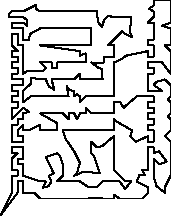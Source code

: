 unitsize(0.001cm);
// 53100.2
draw((200,400)--(200,500));
draw((200,500)--(200,600));
draw((200,600)--(200,700));
draw((200,700)--(300,700));
draw((300,700)--(300,800));
draw((300,800)--(200,800));
draw((200,800)--(200,900));
draw((200,900)--(200,1000));
draw((200,1000)--(300,1100));
draw((300,1100)--(200,1100));
draw((200,1100)--(200,1200));
draw((200,1200)--(300,1200));
draw((300,1200)--(400,1200));
draw((400,1200)--(400,1100));
draw((400,1100)--(400,1000));
draw((400,1000)--(300,1000));
draw((300,1000)--(300,900));
draw((300,900)--(400,900));
draw((400,900)--(400,800));
draw((400,800)--(400,700));
draw((400,700)--(700,600));
draw((700,600)--(800,600));
draw((800,600)--(750,490));
draw((750,490)--(850,520));
draw((850,520)--(900,600));
draw((900,600)--(850,700));
draw((850,700)--(939,740));
draw((939,740)--(800,1030));
draw((800,1030)--(1000,1100));
draw((1000,1100)--(1050,1050));
draw((1050,1050)--(1100,900));
draw((1100,900)--(1100,700));
draw((1100,700)--(1000,600));
draw((1000,600)--(1100,600));
draw((1100,600)--(1200,600));
draw((1200,600)--(1300,600));
draw((1300,600)--(1400,600));
draw((1400,600)--(1550,500));
draw((1550,500)--(1710,510));
draw((1710,510)--(1800,600));
draw((1800,600)--(1900,600));
draw((1900,600)--(2000,600));
draw((2000,600)--(2100,600));
draw((2100,600)--(2200,469));
draw((2200,469)--(2300,600));
draw((2300,600)--(2200,600));
draw((2200,600)--(2000,800));
draw((2000,800)--(2000,900));
draw((2000,900)--(2000,1000));
draw((2000,1000)--(2000,1100));
draw((2000,1100)--(2000,1200));
draw((2000,1200)--(2000,1300));
draw((2000,1300)--(2000,1400));
draw((2000,1400)--(1800,1230));
draw((1800,1230)--(1700,1200));
draw((1700,1200)--(1600,1300));
draw((1600,1300)--(1600,1100));
draw((1600,1100)--(1650,1050));
draw((1650,1050)--(1750,750));
draw((1750,750)--(1450,770));
draw((1450,770)--(1300,700));
draw((1300,700)--(1350,750));
draw((1350,750)--(1400,930));
draw((1400,930)--(1300,1130));
draw((1300,1130)--(1150,1350));
draw((1150,1350)--(1100,1500));
draw((1100,1500)--(1200,1500));
draw((1200,1500)--(1300,1500));
draw((1300,1500)--(1400,1500));
draw((1400,1500)--(1500,1500));
draw((1500,1500)--(1600,1500));
draw((1600,1500)--(1700,1500));
draw((1700,1500)--(1800,1500));
draw((1800,1500)--(2000,1500));
draw((2000,1500)--(2000,1600));
draw((2000,1600)--(2000,1700));
draw((2000,1700)--(2060,1650));
draw((2060,1650)--(2320,1500));
draw((2320,1500)--(2290,1400));
draw((2290,1400)--(2390,1300));
draw((2390,1300)--(2600,1400));
draw((2600,1400)--(2600,1300));
draw((2600,1300)--(2700,1300));
draw((2700,1300)--(2700,1400));
draw((2700,1400)--(2700,1500));
draw((2700,1500)--(2600,1500));
draw((2600,1500)--(2600,1600));
draw((2600,1600)--(2700,1600));
draw((2700,1600)--(2700,1700));
draw((2700,1700)--(2600,1700));
draw((2600,1700)--(2600,1800));
draw((2600,1800)--(2700,1800));
draw((2700,1800)--(2700,1900));
draw((2700,1900)--(2600,1900));
draw((2600,1900)--(2600,2000));
draw((2600,2000)--(2700,2000));
draw((2700,2000)--(2700,2100));
draw((2700,2100)--(2600,2100));
draw((2600,2100)--(2400,2100));
draw((2400,2100)--(2170,1900));
draw((2170,1900)--(2110,2000));
draw((2110,2000)--(2000,2000));
draw((2000,2000)--(2000,1900));
draw((2000,1900)--(2000,1800));
draw((2000,1800)--(1800,1800));
draw((1800,1800)--(1700,1800));
draw((1700,1800)--(1600,1800));
draw((1600,1800)--(1550,1850));
draw((1550,1850)--(1500,1900));
draw((1500,1900)--(1500,1800));
draw((1500,1800)--(1400,1800));
draw((1400,1800)--(1350,1700));
draw((1350,1700)--(1300,1800));
draw((1300,1800)--(1200,1800));
draw((1200,1800)--(1200,1700));
draw((1200,1700)--(1100,1800));
draw((1100,1800)--(1000,1800));
draw((1000,1800)--(900,1800));
draw((900,1800)--(800,1800));
draw((800,1800)--(700,1800));
draw((700,1800)--(1000,1629));
draw((1000,1629)--(1000,1500));
draw((1000,1500)--(900,1500));
draw((900,1500)--(800,1500));
draw((800,1500)--(700,1500));
draw((700,1500)--(700,1600));
draw((700,1600)--(500,1500));
draw((500,1500)--(400,1500));
draw((400,1500)--(400,1600));
draw((400,1600)--(300,1500));
draw((300,1500)--(300,1400));
draw((300,1400)--(400,1400));
draw((400,1400)--(400,1300));
draw((400,1300)--(300,1300));
draw((300,1300)--(200,1300));
draw((200,1300)--(200,1400));
draw((200,1400)--(200,1500));
draw((200,1500)--(200,1600));
draw((200,1600)--(300,1600));
draw((300,1600)--(300,1700));
draw((300,1700)--(400,1700));
draw((400,1700)--(400,1800));
draw((400,1800)--(500,1829));
draw((500,1829)--(400,1900));
draw((400,1900)--(300,1800));
draw((300,1800)--(200,1700));
draw((200,1700)--(200,1800));
draw((200,1800)--(200,1900));
draw((200,1900)--(300,1900));
draw((300,1900)--(300,2000));
draw((300,2000)--(200,2000));
draw((200,2000)--(200,2100));
draw((200,2100)--(300,2100));
draw((300,2100)--(300,2200));
draw((300,2200)--(200,2200));
draw((200,2200)--(200,2300));
draw((200,2300)--(300,2300));
draw((300,2300)--(400,2300));
draw((400,2300)--(400,2400));
draw((400,2400)--(300,2400));
draw((300,2400)--(200,2400));
draw((200,2400)--(200,2500));
draw((200,2500)--(300,2500));
draw((300,2500)--(300,2600));
draw((300,2600)--(200,2600));
draw((200,2600)--(200,2700));
draw((200,2700)--(300,2700));
draw((300,2700)--(300,2800));
draw((300,2800)--(200,2800));
draw((200,2800)--(200,2900));
draw((200,2900)--(300,2900));
draw((300,2900)--(200,3000));
draw((200,3000)--(200,3100));
draw((200,3100)--(200,3200));
draw((200,3200)--(300,3200));
draw((300,3200)--(300,3100));
draw((300,3100)--(300,3000));
draw((300,3000)--(400,3000));
draw((400,3000)--(400,2900));
draw((400,2900)--(400,2800));
draw((400,2800)--(400,2700));
draw((400,2700)--(400,2600));
draw((400,2600)--(400,2500));
draw((400,2500)--(469,2550));
draw((469,2550)--(750,2550));
draw((750,2550)--(800,2600));
draw((800,2600)--(700,2700));
draw((700,2700)--(800,2700));
draw((800,2700)--(900,2700));
draw((900,2700)--(910,2600));
draw((910,2600)--(1000,2600));
draw((1000,2600)--(1000,2700));
draw((1000,2700)--(1100,2700));
draw((1100,2700)--(1200,2700));
draw((1200,2700)--(1300,2700));
draw((1300,2700)--(1400,2700));
draw((1400,2700)--(1500,2700));
draw((1500,2700)--(1500,2800));
draw((1500,2800)--(1500,2860));
draw((1500,2860)--(1400,2820));
draw((1400,2820)--(1400,2900));
draw((1400,2900)--(700,3000));
draw((700,3000)--(800,3000));
draw((800,3000)--(900,3000));
draw((900,3000)--(1000,3000));
draw((1000,3000)--(1100,3000));
draw((1100,3000)--(1200,3000));
draw((1200,3000)--(1300,3000));
draw((1300,3000)--(1400,3000));
draw((1400,3000)--(1500,3000));
draw((1500,3000)--(1600,3000));
draw((1600,3000)--(1600,3300));
draw((1600,3300)--(1500,3300));
draw((1500,3300)--(1400,3300));
draw((1400,3300)--(1300,3300));
draw((1300,3300)--(1200,3300));
draw((1200,3300)--(1100,3300));
draw((1100,3300)--(1000,3300));
draw((1000,3300)--(900,3300));
draw((900,3300)--(800,3300));
draw((800,3300)--(700,3300));
draw((700,3300)--(520,3200));
draw((520,3200)--(500,3100));
draw((500,3100)--(400,3100));
draw((400,3100)--(400,3200));
draw((400,3200)--(400,3300));
draw((400,3300)--(300,3300));
draw((300,3300)--(200,3300));
draw((200,3300)--(200,3400));
draw((200,3400)--(300,3400));
draw((300,3400)--(400,3400));
draw((400,3400)--(469,3350));
draw((469,3350)--(469,3450));
draw((469,3450)--(400,3500));
draw((400,3500)--(300,3500));
draw((300,3500)--(200,3500));
draw((200,3500)--(150,3500));
draw((150,3500)--(150,3550));
draw((150,3550)--(200,3600));
draw((200,3600)--(400,3600));
draw((400,3600)--(620,3709));
draw((620,3709)--(620,3650));
draw((620,3650)--(700,3600));
draw((700,3600)--(800,3600));
draw((800,3600)--(900,3600));
draw((900,3600)--(1000,3600));
draw((1000,3600)--(1100,3600));
draw((1100,3600)--(1200,3600));
draw((1200,3600)--(1300,3600));
draw((1300,3600)--(1400,3600));
draw((1400,3600)--(1500,3600));
draw((1500,3600)--(1600,3600));
draw((1600,3600)--(1700,3600));
draw((1700,3600)--(1720,3409));
draw((1720,3409)--(1790,3330));
draw((1790,3330)--(1829,3450));
draw((1829,3450)--(1900,3520));
draw((1900,3520)--(2000,3500));
draw((2000,3500)--(2300,3500));
draw((2300,3500)--(2300,3400));
draw((2300,3400)--(2280,3250));
draw((2280,3250)--(2320,3150));
draw((2320,3150)--(2200,3200));
draw((2200,3200)--(2150,3250));
draw((2150,3250)--(2100,3200));
draw((2100,3200)--(2050,3150));
draw((2050,3150)--(2000,3100));
draw((2000,3100)--(1900,3000));
draw((1900,3000)--(2000,3000));
draw((2000,3000)--(2000,2900));
draw((2000,2900)--(2000,2800));
draw((2000,2800)--(1829,2800));
draw((1829,2800)--(1829,2700));
draw((1829,2700)--(1690,2680));
draw((1690,2680)--(1600,2700));
draw((1600,2700)--(1720,2610));
draw((1720,2610)--(1790,2580));
draw((1790,2580)--(1800,2400));
draw((1800,2400)--(1700,2400));
draw((1700,2400)--(1600,2400));
draw((1600,2400)--(1500,2400));
draw((1500,2400)--(1400,2400));
draw((1400,2400)--(1400,2500));
draw((1400,2500)--(1300,2400));
draw((1300,2400)--(1200,2400));
draw((1200,2400)--(1100,2400));
draw((1100,2400)--(1000,2400));
draw((1000,2400)--(900,2400));
draw((900,2400)--(950,2220));
draw((950,2220)--(850,2280));
draw((850,2280)--(800,2400));
draw((800,2400)--(700,2400));
draw((700,2400)--(540,2430));
draw((540,2430)--(540,2330));
draw((540,2330)--(400,2200));
draw((400,2200)--(400,2100));
draw((400,2100)--(400,2000));
draw((400,2000)--(530,2100));
draw((530,2100)--(700,2100));
draw((700,2100)--(800,2100));
draw((800,2100)--(900,2100));
draw((900,2100)--(1000,2100));
draw((1000,2100)--(1100,2100));
draw((1100,2100)--(1200,2100));
draw((1200,2100)--(1170,2280));
draw((1170,2280)--(1220,2210));
draw((1220,2210)--(1300,2200));
draw((1300,2200)--(1300,2100));
draw((1300,2100)--(1350,2140));
draw((1350,2140)--(1400,2100));
draw((1400,2100)--(1400,2000));
draw((1400,2000)--(1500,2100));
draw((1500,2100)--(1600,2100));
draw((1600,2100)--(1700,2100));
draw((1700,2100)--(1800,2100));
draw((1800,2100)--(2000,2100));
draw((2000,2100)--(2000,2200));
draw((2000,2200)--(2000,2300));
draw((2000,2300)--(2000,2400));
draw((2000,2400)--(2000,2500));
draw((2000,2500)--(2000,2600));
draw((2000,2600)--(2000,2700));
draw((2000,2700)--(2120,2750));
draw((2120,2750)--(2220,2820));
draw((2220,2820)--(2600,2900));
draw((2600,2900)--(2600,2800));
draw((2600,2800)--(2700,2800));
draw((2700,2800)--(2700,2900));
draw((2700,2900)--(2700,3000));
draw((2700,3000)--(2600,3000));
draw((2600,3000)--(2600,3100));
draw((2600,3100)--(2700,3100));
draw((2700,3100)--(2700,3200));
draw((2700,3200)--(2700,3300));
draw((2700,3300)--(2700,3400));
draw((2700,3400)--(2600,3400));
draw((2600,3400)--(2700,3500));
draw((2700,3500)--(2700,3600));
draw((2700,3600)--(2620,3650));
draw((2620,3650)--(2700,3700));
draw((2700,3700)--(2700,3800));
draw((2700,3800)--(3000,3800));
draw((3000,3800)--(3000,3700));
draw((3000,3700)--(3000,3600));
draw((3000,3600)--(3000,3500));
draw((3000,3500)--(3000,3400));
draw((3000,3400)--(2850,3350));
draw((2850,3350)--(3000,3300));
draw((3000,3300)--(3000,3200));
draw((3000,3200)--(3000,3100));
draw((3000,3100)--(3000,3000));
draw((3000,3000)--(2900,3000));
draw((2900,3000)--(3000,2900));
draw((3000,2900)--(3000,2800));
draw((3000,2800)--(3000,2700));
draw((3000,2700)--(3000,2600));
draw((3000,2600)--(3000,2500));
draw((3000,2500)--(2850,2700));
draw((2850,2700)--(2700,2700));
draw((2700,2700)--(2600,2700));
draw((2600,2700)--(2600,2600));
draw((2600,2600)--(2700,2600));
draw((2700,2600)--(2700,2500));
draw((2700,2500)--(2600,2500));
draw((2600,2500)--(2600,2400));
draw((2600,2400)--(2600,2300));
draw((2600,2300)--(2600,2200));
draw((2600,2200)--(2700,2200));
draw((2700,2200)--(2850,2200));
draw((2850,2200)--(2700,2300));
draw((2700,2300)--(2760,2360));
draw((2760,2360)--(2900,2400));
draw((2900,2400)--(3000,2300));
draw((3000,2300)--(3000,2200));
draw((3000,2200)--(3000,2100));
draw((3000,2100)--(2950,2050));
draw((2950,2050)--(3000,2000));
draw((3000,2000)--(3000,1900));
draw((3000,1900)--(3000,1800));
draw((3000,1800)--(2950,1750));
draw((2950,1750)--(3000,1700));
draw((3000,1700)--(3000,1600));
draw((3000,1600)--(3000,1500));
draw((3000,1500)--(2900,1400));
draw((2900,1400)--(3000,1300));
draw((3000,1300)--(3000,1200));
draw((3000,1200)--(3000,1100));
draw((3000,1100)--(3000,1000));
draw((3000,1000)--(3000,900));
draw((3000,900)--(3000,800));
draw((3000,800)--(3000,700));
draw((3000,700)--(2900,500));
draw((2900,500)--(2900,400));
draw((2900,400)--(2750,520));
draw((2750,520)--(2700,700));
draw((2700,700)--(2700,800));
draw((2700,800)--(2700,900));
draw((2700,900)--(2700,1000));
draw((2700,1000)--(2800,900));
draw((2800,900)--(2930,950));
draw((2930,950)--(2800,1130));
draw((2800,1130)--(2700,1100));
draw((2700,1100)--(2700,1200));
draw((2700,1200)--(2600,1200));
draw((2600,1200)--(2600,1100));
draw((2600,1100)--(2600,1000));
draw((2600,1000)--(2600,900));
draw((2600,900)--(2600,800));
draw((2600,800)--(2500,800));
draw((2500,800)--(2550,710));
draw((2550,710)--(2450,710));
draw((2450,710)--(2400,600));
draw((2400,600)--(2600,500));
draw((2600,500)--(2600,400));
draw((2600,400)--(2500,300));
draw((2500,300)--(2400,300));
draw((2400,300)--(2300,300));
draw((2300,300)--(2200,300));
draw((2200,300)--(2100,300));
draw((2100,300)--(2000,370));
draw((2000,370)--(2000,300));
draw((2000,300)--(1900,300));
draw((1900,300)--(1800,300));
draw((1800,300)--(1710,310));
draw((1710,310)--(1550,300));
draw((1550,300)--(1400,300));
draw((1400,300)--(1300,300));
draw((1300,300)--(1200,300));
draw((1200,300)--(1100,300));
draw((1100,300)--(1000,300));
draw((1000,300)--(900,300));
draw((900,300)--(800,300));
draw((800,300)--(700,300));
draw((700,300)--(600,400));
draw((600,400)--(400,400));
draw((400,400)--(400,500));
draw((400,500)--(400,600));
draw((400,600)--(300,600));
draw((300,600)--(300,500));
draw((300,500)--(300,400));
draw((300,400)--(0,0));
draw((0,0)--(200,400));
